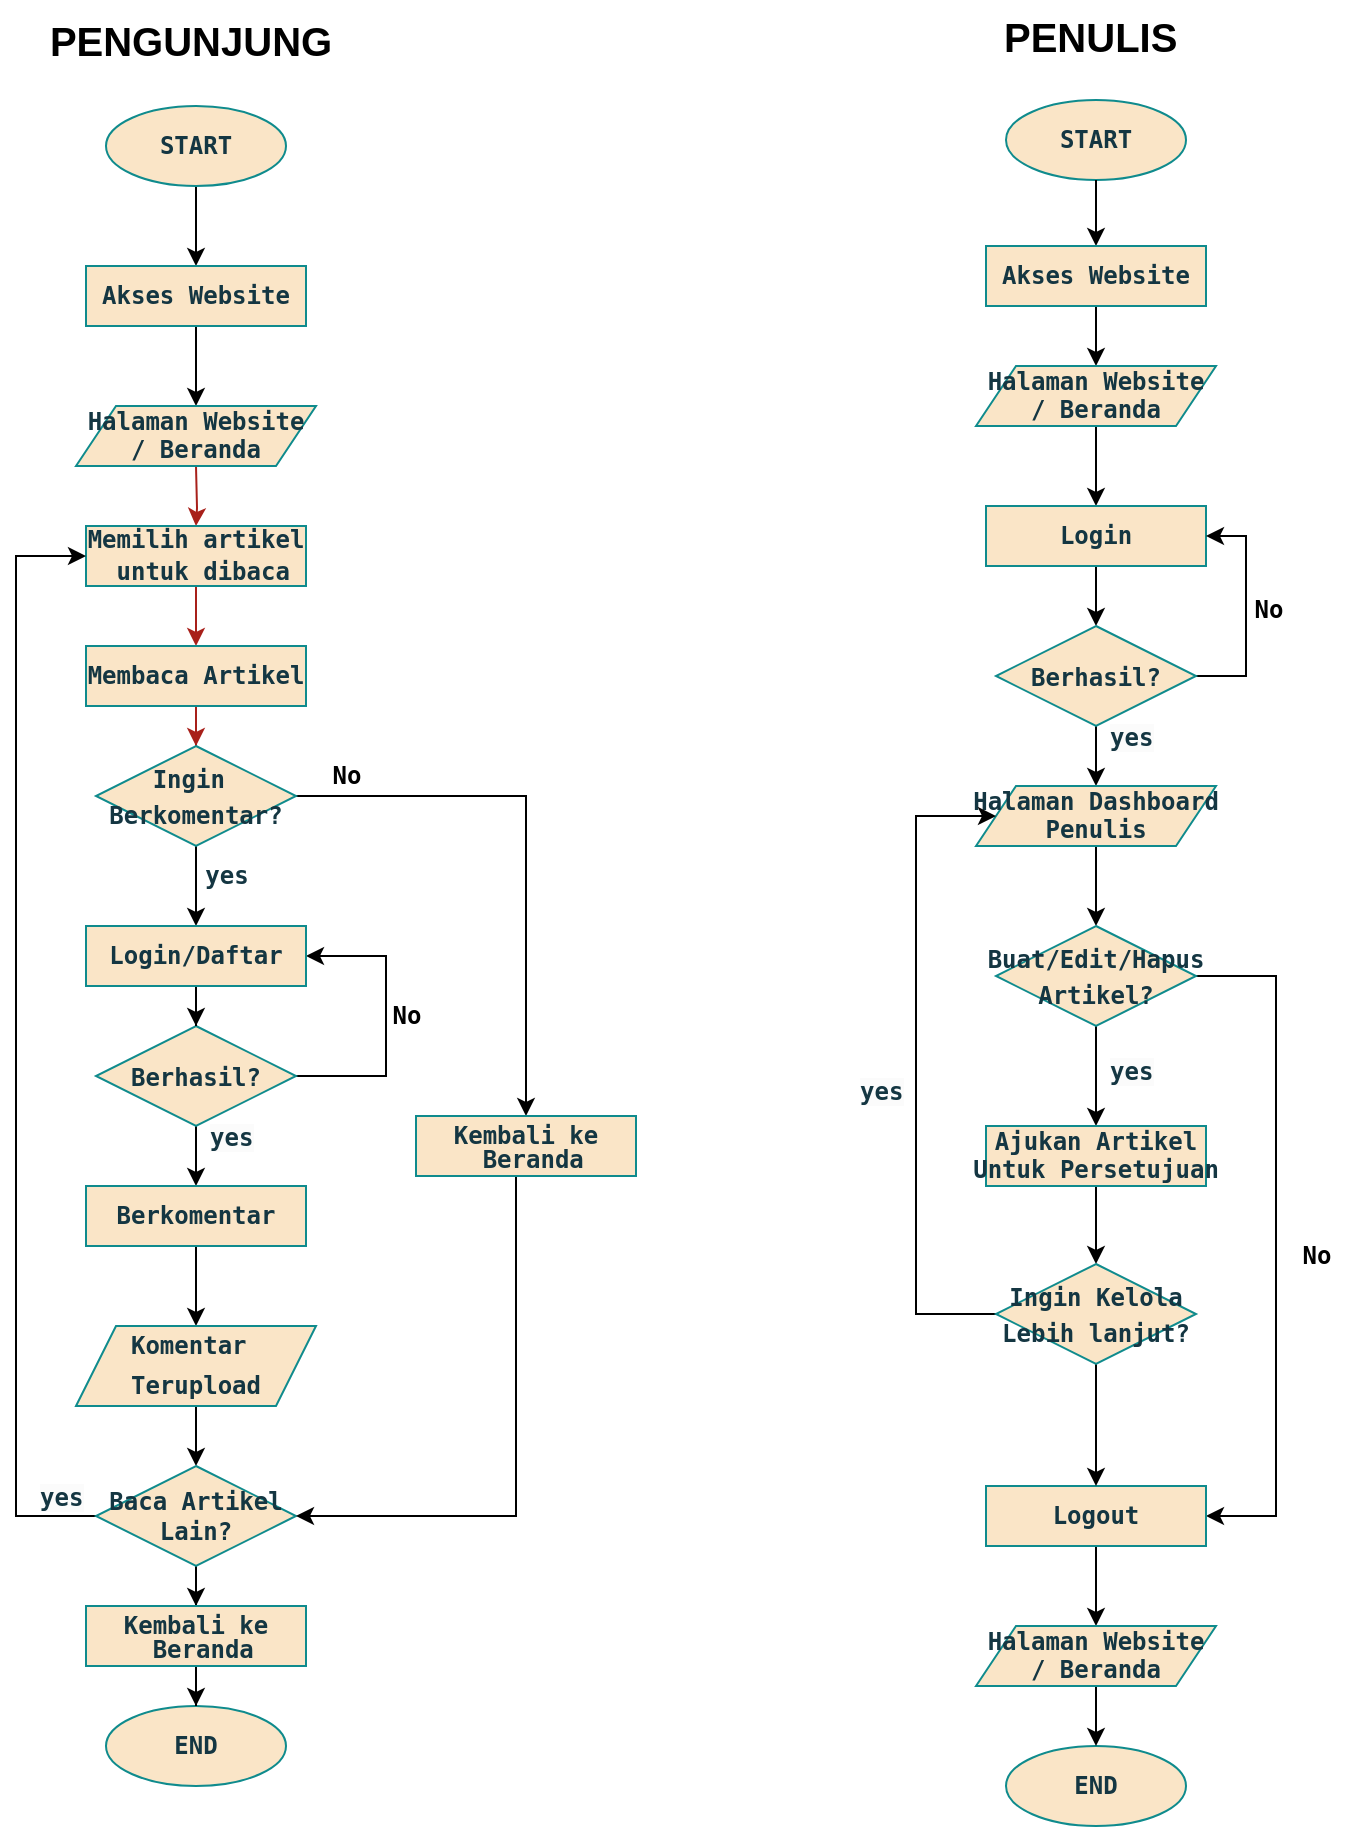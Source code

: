 <mxfile version="26.0.4">
  <diagram name="Page-1" id="eWWWpH5on5edJ62G0c14">
    <mxGraphModel dx="940" dy="586" grid="1" gridSize="10" guides="1" tooltips="1" connect="1" arrows="1" fold="1" page="1" pageScale="1" pageWidth="850" pageHeight="1100" math="0" shadow="0">
      <root>
        <mxCell id="0" />
        <mxCell id="1" parent="0" />
        <mxCell id="gGqT2XXP1atRA9AdMmcA-7" value="" style="edgeStyle=orthogonalEdgeStyle;rounded=0;orthogonalLoop=1;jettySize=auto;html=1;" edge="1" parent="1" source="pvTX2jdTMcVyU1b2pJgX-1" target="gGqT2XXP1atRA9AdMmcA-6">
          <mxGeometry relative="1" as="geometry" />
        </mxCell>
        <mxCell id="pvTX2jdTMcVyU1b2pJgX-1" value="&lt;pre&gt;START&lt;/pre&gt;" style="ellipse;whiteSpace=wrap;html=1;labelBackgroundColor=none;fillColor=#FAE5C7;strokeColor=#0F8B8D;fontColor=#143642;fontStyle=1" parent="1" vertex="1">
          <mxGeometry x="85" y="70" width="90" height="40" as="geometry" />
        </mxCell>
        <mxCell id="pvTX2jdTMcVyU1b2pJgX-5" value="" style="edgeStyle=orthogonalEdgeStyle;rounded=0;orthogonalLoop=1;jettySize=auto;html=1;labelBackgroundColor=none;strokeColor=#A8201A;fontColor=default;fontStyle=1" parent="1" target="pvTX2jdTMcVyU1b2pJgX-4" edge="1">
          <mxGeometry relative="1" as="geometry">
            <mxPoint x="130" y="250" as="sourcePoint" />
          </mxGeometry>
        </mxCell>
        <mxCell id="pvTX2jdTMcVyU1b2pJgX-9" value="" style="edgeStyle=orthogonalEdgeStyle;rounded=0;orthogonalLoop=1;jettySize=auto;html=1;strokeColor=#A8201A;fontColor=default;fillColor=#FAE5C7;labelBackgroundColor=none;fontStyle=1" parent="1" source="pvTX2jdTMcVyU1b2pJgX-4" target="pvTX2jdTMcVyU1b2pJgX-8" edge="1">
          <mxGeometry relative="1" as="geometry" />
        </mxCell>
        <mxCell id="pvTX2jdTMcVyU1b2pJgX-4" value="&lt;pre style=&quot;line-height: 30%;&quot;&gt;Memilih artikel&lt;/pre&gt;&lt;pre style=&quot;line-height: 30%;&quot;&gt; untuk dibaca&lt;/pre&gt;" style="whiteSpace=wrap;html=1;labelBackgroundColor=none;fillColor=#FAE5C7;strokeColor=#0F8B8D;fontColor=#143642;fontStyle=1" parent="1" vertex="1">
          <mxGeometry x="75" y="280" width="110" height="30" as="geometry" />
        </mxCell>
        <mxCell id="pvTX2jdTMcVyU1b2pJgX-15" value="" style="edgeStyle=orthogonalEdgeStyle;rounded=0;orthogonalLoop=1;jettySize=auto;html=1;strokeColor=#A8201A;fontColor=default;fillColor=#FAE5C7;labelBackgroundColor=none;fontStyle=1" parent="1" source="pvTX2jdTMcVyU1b2pJgX-8" target="pvTX2jdTMcVyU1b2pJgX-14" edge="1">
          <mxGeometry relative="1" as="geometry" />
        </mxCell>
        <mxCell id="pvTX2jdTMcVyU1b2pJgX-8" value="&lt;pre&gt;Membaca Artikel&lt;/pre&gt;" style="whiteSpace=wrap;html=1;fillColor=#FAE5C7;strokeColor=#0F8B8D;fontColor=#143642;labelBackgroundColor=none;fontStyle=1" parent="1" vertex="1">
          <mxGeometry x="75" y="340" width="110" height="30" as="geometry" />
        </mxCell>
        <mxCell id="gGqT2XXP1atRA9AdMmcA-14" value="" style="edgeStyle=orthogonalEdgeStyle;rounded=0;orthogonalLoop=1;jettySize=auto;html=1;" edge="1" parent="1" source="pvTX2jdTMcVyU1b2pJgX-14" target="gGqT2XXP1atRA9AdMmcA-13">
          <mxGeometry relative="1" as="geometry" />
        </mxCell>
        <mxCell id="gGqT2XXP1atRA9AdMmcA-17" value="" style="edgeStyle=orthogonalEdgeStyle;rounded=0;orthogonalLoop=1;jettySize=auto;html=1;entryX=0.5;entryY=0;entryDx=0;entryDy=0;" edge="1" parent="1" source="pvTX2jdTMcVyU1b2pJgX-14" target="gGqT2XXP1atRA9AdMmcA-44">
          <mxGeometry relative="1" as="geometry">
            <mxPoint x="290" y="570" as="targetPoint" />
          </mxGeometry>
        </mxCell>
        <mxCell id="pvTX2jdTMcVyU1b2pJgX-14" value="&lt;pre style=&quot;line-height: 50%;&quot;&gt;Ingin &lt;/pre&gt;&lt;pre style=&quot;line-height: 50%;&quot;&gt;Berkomentar?&lt;/pre&gt;" style="rhombus;whiteSpace=wrap;html=1;fillColor=#FAE5C7;strokeColor=#0F8B8D;fontColor=#143642;labelBackgroundColor=none;fontStyle=1" parent="1" vertex="1">
          <mxGeometry x="80" y="390" width="100" height="50" as="geometry" />
        </mxCell>
        <mxCell id="pvTX2jdTMcVyU1b2pJgX-18" value="&lt;pre&gt;yes&lt;/pre&gt;" style="text;html=1;align=center;verticalAlign=middle;resizable=0;points=[];autosize=1;strokeColor=none;fillColor=none;fontColor=#143642;labelBackgroundColor=none;fontStyle=1" parent="1" vertex="1">
          <mxGeometry x="125" y="430" width="40" height="50" as="geometry" />
        </mxCell>
        <mxCell id="gGqT2XXP1atRA9AdMmcA-21" value="" style="edgeStyle=orthogonalEdgeStyle;rounded=0;orthogonalLoop=1;jettySize=auto;html=1;entryX=0.5;entryY=0;entryDx=0;entryDy=0;" edge="1" parent="1" source="gGqT2XXP1atRA9AdMmcA-4" target="gGqT2XXP1atRA9AdMmcA-22">
          <mxGeometry relative="1" as="geometry">
            <mxPoint x="130" y="610" as="targetPoint" />
          </mxGeometry>
        </mxCell>
        <mxCell id="gGqT2XXP1atRA9AdMmcA-24" value="" style="edgeStyle=orthogonalEdgeStyle;rounded=0;orthogonalLoop=1;jettySize=auto;html=1;entryX=1;entryY=0.5;entryDx=0;entryDy=0;" edge="1" parent="1" source="gGqT2XXP1atRA9AdMmcA-4" target="gGqT2XXP1atRA9AdMmcA-13">
          <mxGeometry relative="1" as="geometry">
            <mxPoint x="235" y="555" as="targetPoint" />
            <Array as="points">
              <mxPoint x="225" y="555" />
              <mxPoint x="225" y="495" />
            </Array>
          </mxGeometry>
        </mxCell>
        <mxCell id="gGqT2XXP1atRA9AdMmcA-4" value="&lt;pre style=&quot;line-height: 50%;&quot;&gt;Berhasil?&lt;/pre&gt;" style="rhombus;whiteSpace=wrap;html=1;fillColor=#FAE5C7;strokeColor=#0F8B8D;fontColor=#143642;labelBackgroundColor=none;fontStyle=1" vertex="1" parent="1">
          <mxGeometry x="80" y="530" width="100" height="50" as="geometry" />
        </mxCell>
        <mxCell id="gGqT2XXP1atRA9AdMmcA-11" value="" style="edgeStyle=orthogonalEdgeStyle;rounded=0;orthogonalLoop=1;jettySize=auto;html=1;" edge="1" parent="1" source="gGqT2XXP1atRA9AdMmcA-6" target="gGqT2XXP1atRA9AdMmcA-10">
          <mxGeometry relative="1" as="geometry" />
        </mxCell>
        <mxCell id="gGqT2XXP1atRA9AdMmcA-6" value="&lt;pre&gt;Akses Website&lt;/pre&gt;" style="whiteSpace=wrap;html=1;labelBackgroundColor=none;fillColor=#FAE5C7;strokeColor=#0F8B8D;fontColor=#143642;fontStyle=1" vertex="1" parent="1">
          <mxGeometry x="75" y="150" width="110" height="30" as="geometry" />
        </mxCell>
        <mxCell id="gGqT2XXP1atRA9AdMmcA-10" value="&lt;pre style=&quot;line-height: 10%;&quot;&gt;Halaman Website&lt;/pre&gt;&lt;pre style=&quot;line-height: 10%;&quot;&gt;/ Beranda&lt;/pre&gt;" style="shape=parallelogram;perimeter=parallelogramPerimeter;whiteSpace=wrap;html=1;fixedSize=1;fillColor=#FAE5C7;strokeColor=#0F8B8D;fontColor=#143642;labelBackgroundColor=none;fontStyle=1;" vertex="1" parent="1">
          <mxGeometry x="70" y="220" width="120" height="30" as="geometry" />
        </mxCell>
        <mxCell id="gGqT2XXP1atRA9AdMmcA-15" value="" style="edgeStyle=orthogonalEdgeStyle;rounded=0;orthogonalLoop=1;jettySize=auto;html=1;" edge="1" parent="1" source="gGqT2XXP1atRA9AdMmcA-13" target="gGqT2XXP1atRA9AdMmcA-4">
          <mxGeometry relative="1" as="geometry" />
        </mxCell>
        <mxCell id="gGqT2XXP1atRA9AdMmcA-13" value="&lt;pre&gt;Login/Daftar&lt;/pre&gt;" style="whiteSpace=wrap;html=1;fillColor=#FAE5C7;strokeColor=#0F8B8D;fontColor=#143642;labelBackgroundColor=none;fontStyle=1" vertex="1" parent="1">
          <mxGeometry x="75" y="480" width="110" height="30" as="geometry" />
        </mxCell>
        <mxCell id="gGqT2XXP1atRA9AdMmcA-18" value="&lt;pre&gt;&lt;b&gt;No&lt;/b&gt;&lt;/pre&gt;" style="text;html=1;align=center;verticalAlign=middle;resizable=0;points=[];autosize=1;strokeColor=none;fillColor=none;" vertex="1" parent="1">
          <mxGeometry x="185" y="380" width="40" height="50" as="geometry" />
        </mxCell>
        <mxCell id="gGqT2XXP1atRA9AdMmcA-28" value="" style="edgeStyle=orthogonalEdgeStyle;rounded=0;orthogonalLoop=1;jettySize=auto;html=1;" edge="1" parent="1" source="gGqT2XXP1atRA9AdMmcA-22" target="gGqT2XXP1atRA9AdMmcA-27">
          <mxGeometry relative="1" as="geometry" />
        </mxCell>
        <mxCell id="gGqT2XXP1atRA9AdMmcA-22" value="&lt;pre&gt;Berkomentar&lt;/pre&gt;" style="whiteSpace=wrap;html=1;fillColor=#FAE5C7;strokeColor=#0F8B8D;fontColor=#143642;labelBackgroundColor=none;fontStyle=1" vertex="1" parent="1">
          <mxGeometry x="75" y="610" width="110" height="30" as="geometry" />
        </mxCell>
        <mxCell id="gGqT2XXP1atRA9AdMmcA-25" value="&lt;pre&gt;&lt;b&gt;No&lt;/b&gt;&lt;/pre&gt;" style="text;html=1;align=center;verticalAlign=middle;resizable=0;points=[];autosize=1;strokeColor=none;fillColor=none;" vertex="1" parent="1">
          <mxGeometry x="215" y="500" width="40" height="50" as="geometry" />
        </mxCell>
        <mxCell id="gGqT2XXP1atRA9AdMmcA-26" value="&lt;pre style=&quot;forced-color-adjust: none; color: rgb(20, 54, 66); font-size: 12px; font-style: normal; font-variant-ligatures: normal; font-variant-caps: normal; font-weight: 700; letter-spacing: normal; orphans: 2; text-align: center; text-indent: 0px; text-transform: none; widows: 2; word-spacing: 0px; -webkit-text-stroke-width: 0px; background-color: rgb(251, 251, 251); text-decoration-thickness: initial; text-decoration-style: initial; text-decoration-color: initial;&quot;&gt;yes&lt;/pre&gt;" style="text;whiteSpace=wrap;html=1;" vertex="1" parent="1">
          <mxGeometry x="135" y="560" width="50" height="60" as="geometry" />
        </mxCell>
        <mxCell id="gGqT2XXP1atRA9AdMmcA-30" value="" style="edgeStyle=orthogonalEdgeStyle;rounded=0;orthogonalLoop=1;jettySize=auto;html=1;" edge="1" parent="1" source="gGqT2XXP1atRA9AdMmcA-27" target="gGqT2XXP1atRA9AdMmcA-31">
          <mxGeometry relative="1" as="geometry">
            <mxPoint x="130" y="790" as="targetPoint" />
          </mxGeometry>
        </mxCell>
        <mxCell id="gGqT2XXP1atRA9AdMmcA-27" value="&lt;pre style=&quot;line-height: 60%;&quot;&gt;Komentar &lt;/pre&gt;&lt;pre style=&quot;line-height: 60%;&quot;&gt;Terupload&lt;/pre&gt;" style="shape=parallelogram;perimeter=parallelogramPerimeter;whiteSpace=wrap;html=1;fixedSize=1;fillColor=#FAE5C7;strokeColor=#0F8B8D;fontColor=#143642;labelBackgroundColor=none;fontStyle=1;" vertex="1" parent="1">
          <mxGeometry x="70" y="680" width="120" height="40" as="geometry" />
        </mxCell>
        <mxCell id="gGqT2XXP1atRA9AdMmcA-34" value="" style="edgeStyle=orthogonalEdgeStyle;rounded=0;orthogonalLoop=1;jettySize=auto;html=1;entryX=0;entryY=0.5;entryDx=0;entryDy=0;" edge="1" parent="1" source="gGqT2XXP1atRA9AdMmcA-31" target="pvTX2jdTMcVyU1b2pJgX-4">
          <mxGeometry relative="1" as="geometry">
            <mxPoint x="10" y="775" as="targetPoint" />
            <Array as="points">
              <mxPoint x="40" y="775" />
              <mxPoint x="40" y="295" />
            </Array>
          </mxGeometry>
        </mxCell>
        <mxCell id="gGqT2XXP1atRA9AdMmcA-48" value="" style="edgeStyle=orthogonalEdgeStyle;rounded=0;orthogonalLoop=1;jettySize=auto;html=1;" edge="1" parent="1" source="gGqT2XXP1atRA9AdMmcA-31" target="gGqT2XXP1atRA9AdMmcA-47">
          <mxGeometry relative="1" as="geometry" />
        </mxCell>
        <mxCell id="gGqT2XXP1atRA9AdMmcA-31" value="&lt;pre style=&quot;line-height: 20%;&quot;&gt;Baca Artikel&lt;/pre&gt;&lt;pre style=&quot;line-height: 20%;&quot;&gt;Lain?&lt;/pre&gt;" style="rhombus;whiteSpace=wrap;html=1;fillColor=#FAE5C7;strokeColor=#0F8B8D;fontColor=#143642;labelBackgroundColor=none;fontStyle=1" vertex="1" parent="1">
          <mxGeometry x="80" y="750" width="100" height="50" as="geometry" />
        </mxCell>
        <mxCell id="gGqT2XXP1atRA9AdMmcA-37" value="&lt;pre style=&quot;forced-color-adjust: none; color: rgb(20, 54, 66); font-size: 12px; font-style: normal; font-variant-ligatures: normal; font-variant-caps: normal; font-weight: 700; letter-spacing: normal; orphans: 2; text-align: center; text-indent: 0px; text-transform: none; widows: 2; word-spacing: 0px; -webkit-text-stroke-width: 0px; background-color: rgb(251, 251, 251); text-decoration-thickness: initial; text-decoration-style: initial; text-decoration-color: initial;&quot;&gt;yes&lt;/pre&gt;" style="text;whiteSpace=wrap;html=1;" vertex="1" parent="1">
          <mxGeometry x="50" y="740" width="50" height="60" as="geometry" />
        </mxCell>
        <mxCell id="gGqT2XXP1atRA9AdMmcA-42" value="" style="edgeStyle=orthogonalEdgeStyle;rounded=0;orthogonalLoop=1;jettySize=auto;html=1;entryX=0.5;entryY=0;entryDx=0;entryDy=0;" edge="1" parent="1" target="gGqT2XXP1atRA9AdMmcA-43">
          <mxGeometry relative="1" as="geometry">
            <mxPoint x="130" y="870" as="sourcePoint" />
            <mxPoint x="130" y="910" as="targetPoint" />
          </mxGeometry>
        </mxCell>
        <mxCell id="gGqT2XXP1atRA9AdMmcA-43" value="&lt;pre&gt;END&lt;/pre&gt;" style="ellipse;whiteSpace=wrap;html=1;labelBackgroundColor=none;fillColor=#FAE5C7;strokeColor=#0F8B8D;fontColor=#143642;fontStyle=1" vertex="1" parent="1">
          <mxGeometry x="85" y="870" width="90" height="40" as="geometry" />
        </mxCell>
        <mxCell id="gGqT2XXP1atRA9AdMmcA-46" value="" style="edgeStyle=orthogonalEdgeStyle;rounded=0;orthogonalLoop=1;jettySize=auto;html=1;entryX=1;entryY=0.5;entryDx=0;entryDy=0;" edge="1" parent="1" source="gGqT2XXP1atRA9AdMmcA-44" target="gGqT2XXP1atRA9AdMmcA-31">
          <mxGeometry relative="1" as="geometry">
            <mxPoint x="295" y="670" as="targetPoint" />
            <Array as="points">
              <mxPoint x="290" y="775" />
            </Array>
          </mxGeometry>
        </mxCell>
        <mxCell id="gGqT2XXP1atRA9AdMmcA-44" value="&lt;pre style=&quot;line-height: 0%;&quot;&gt;Kembali ke&lt;/pre&gt;&lt;pre style=&quot;line-height: 0%;&quot;&gt; Beranda&lt;/pre&gt;" style="whiteSpace=wrap;html=1;fillColor=#FAE5C7;strokeColor=#0F8B8D;fontColor=#143642;labelBackgroundColor=none;fontStyle=1" vertex="1" parent="1">
          <mxGeometry x="240" y="575" width="110" height="30" as="geometry" />
        </mxCell>
        <mxCell id="gGqT2XXP1atRA9AdMmcA-49" value="" style="edgeStyle=orthogonalEdgeStyle;rounded=0;orthogonalLoop=1;jettySize=auto;html=1;" edge="1" parent="1" source="gGqT2XXP1atRA9AdMmcA-47" target="gGqT2XXP1atRA9AdMmcA-43">
          <mxGeometry relative="1" as="geometry" />
        </mxCell>
        <mxCell id="gGqT2XXP1atRA9AdMmcA-47" value="&lt;pre style=&quot;line-height: 0%;&quot;&gt;Kembali ke&lt;/pre&gt;&lt;pre style=&quot;line-height: 0%;&quot;&gt; Beranda&lt;/pre&gt;" style="whiteSpace=wrap;html=1;fillColor=#FAE5C7;strokeColor=#0F8B8D;fontColor=#143642;labelBackgroundColor=none;fontStyle=1" vertex="1" parent="1">
          <mxGeometry x="75" y="820" width="110" height="30" as="geometry" />
        </mxCell>
        <mxCell id="gGqT2XXP1atRA9AdMmcA-50" value="&lt;b&gt;&lt;font style=&quot;font-size: 20px;&quot;&gt;PENGUNJUNG&lt;/font&gt;&lt;/b&gt;" style="text;html=1;align=center;verticalAlign=middle;resizable=0;points=[];autosize=1;strokeColor=none;fillColor=none;" vertex="1" parent="1">
          <mxGeometry x="47" y="17" width="160" height="40" as="geometry" />
        </mxCell>
        <mxCell id="gGqT2XXP1atRA9AdMmcA-51" value="&lt;div style=&quot;text-align: center;&quot;&gt;&lt;span style=&quot;background-color: transparent; color: light-dark(rgb(0, 0, 0), rgb(255, 255, 255)); font-size: 20px; text-wrap: nowrap;&quot;&gt;&lt;b&gt;PENULIS&lt;/b&gt;&lt;/span&gt;&lt;/div&gt;" style="text;whiteSpace=wrap;html=1;" vertex="1" parent="1">
          <mxGeometry x="532" y="17" width="100" height="50" as="geometry" />
        </mxCell>
        <mxCell id="gGqT2XXP1atRA9AdMmcA-57" value="" style="edgeStyle=orthogonalEdgeStyle;rounded=0;orthogonalLoop=1;jettySize=auto;html=1;" edge="1" parent="1" source="gGqT2XXP1atRA9AdMmcA-54" target="gGqT2XXP1atRA9AdMmcA-55">
          <mxGeometry relative="1" as="geometry" />
        </mxCell>
        <mxCell id="gGqT2XXP1atRA9AdMmcA-52" value="&lt;pre&gt;START&lt;/pre&gt;" style="ellipse;whiteSpace=wrap;html=1;labelBackgroundColor=none;fillColor=#FAE5C7;strokeColor=#0F8B8D;fontColor=#143642;fontStyle=1" vertex="1" parent="1">
          <mxGeometry x="535" y="67" width="90" height="40" as="geometry" />
        </mxCell>
        <mxCell id="gGqT2XXP1atRA9AdMmcA-58" value="" style="edgeStyle=orthogonalEdgeStyle;rounded=0;orthogonalLoop=1;jettySize=auto;html=1;" edge="1" parent="1" source="gGqT2XXP1atRA9AdMmcA-55" target="gGqT2XXP1atRA9AdMmcA-56">
          <mxGeometry relative="1" as="geometry" />
        </mxCell>
        <mxCell id="gGqT2XXP1atRA9AdMmcA-55" value="&lt;pre style=&quot;line-height: 10%;&quot;&gt;Halaman Website&lt;/pre&gt;&lt;pre style=&quot;line-height: 10%;&quot;&gt;/ Beranda&lt;/pre&gt;" style="shape=parallelogram;perimeter=parallelogramPerimeter;whiteSpace=wrap;html=1;fixedSize=1;fillColor=#FAE5C7;strokeColor=#0F8B8D;fontColor=#143642;labelBackgroundColor=none;fontStyle=1;" vertex="1" parent="1">
          <mxGeometry x="520" y="200" width="120" height="30" as="geometry" />
        </mxCell>
        <mxCell id="gGqT2XXP1atRA9AdMmcA-61" value="" style="edgeStyle=orthogonalEdgeStyle;rounded=0;orthogonalLoop=1;jettySize=auto;html=1;" edge="1" parent="1" source="gGqT2XXP1atRA9AdMmcA-56" target="gGqT2XXP1atRA9AdMmcA-62">
          <mxGeometry relative="1" as="geometry">
            <mxPoint x="580" y="330" as="targetPoint" />
          </mxGeometry>
        </mxCell>
        <mxCell id="gGqT2XXP1atRA9AdMmcA-56" value="&lt;pre&gt;Login&lt;/pre&gt;" style="whiteSpace=wrap;html=1;labelBackgroundColor=none;fillColor=#FAE5C7;strokeColor=#0F8B8D;fontColor=#143642;fontStyle=1" vertex="1" parent="1">
          <mxGeometry x="525" y="270" width="110" height="30" as="geometry" />
        </mxCell>
        <mxCell id="gGqT2XXP1atRA9AdMmcA-59" value="" style="edgeStyle=orthogonalEdgeStyle;rounded=0;orthogonalLoop=1;jettySize=auto;html=1;" edge="1" parent="1" source="gGqT2XXP1atRA9AdMmcA-52" target="gGqT2XXP1atRA9AdMmcA-54">
          <mxGeometry relative="1" as="geometry">
            <mxPoint x="580" y="107" as="sourcePoint" />
            <mxPoint x="575" y="220" as="targetPoint" />
          </mxGeometry>
        </mxCell>
        <mxCell id="gGqT2XXP1atRA9AdMmcA-54" value="&lt;pre&gt;Akses Website&lt;/pre&gt;" style="whiteSpace=wrap;html=1;labelBackgroundColor=none;fillColor=#FAE5C7;strokeColor=#0F8B8D;fontColor=#143642;fontStyle=1" vertex="1" parent="1">
          <mxGeometry x="525" y="140" width="110" height="30" as="geometry" />
        </mxCell>
        <mxCell id="gGqT2XXP1atRA9AdMmcA-67" value="" style="edgeStyle=orthogonalEdgeStyle;rounded=0;orthogonalLoop=1;jettySize=auto;html=1;entryX=1;entryY=0.5;entryDx=0;entryDy=0;" edge="1" parent="1" source="gGqT2XXP1atRA9AdMmcA-62" target="gGqT2XXP1atRA9AdMmcA-56">
          <mxGeometry relative="1" as="geometry">
            <mxPoint x="700" y="355" as="targetPoint" />
            <Array as="points">
              <mxPoint x="655" y="355" />
              <mxPoint x="655" y="285" />
            </Array>
          </mxGeometry>
        </mxCell>
        <mxCell id="gGqT2XXP1atRA9AdMmcA-71" value="" style="edgeStyle=orthogonalEdgeStyle;rounded=0;orthogonalLoop=1;jettySize=auto;html=1;entryX=0.5;entryY=0;entryDx=0;entryDy=0;" edge="1" parent="1" source="gGqT2XXP1atRA9AdMmcA-62" target="gGqT2XXP1atRA9AdMmcA-73">
          <mxGeometry relative="1" as="geometry">
            <mxPoint x="580" y="410" as="targetPoint" />
          </mxGeometry>
        </mxCell>
        <mxCell id="gGqT2XXP1atRA9AdMmcA-62" value="&lt;pre style=&quot;line-height: 50%;&quot;&gt;Berhasil?&lt;/pre&gt;" style="rhombus;whiteSpace=wrap;html=1;fillColor=#FAE5C7;strokeColor=#0F8B8D;fontColor=#143642;labelBackgroundColor=none;fontStyle=1" vertex="1" parent="1">
          <mxGeometry x="530" y="330" width="100" height="50" as="geometry" />
        </mxCell>
        <mxCell id="gGqT2XXP1atRA9AdMmcA-65" value="&lt;pre&gt;&lt;b&gt;No&lt;/b&gt;&lt;/pre&gt;" style="text;html=1;align=center;verticalAlign=middle;resizable=0;points=[];autosize=1;strokeColor=none;fillColor=none;" vertex="1" parent="1">
          <mxGeometry x="646" y="297" width="40" height="50" as="geometry" />
        </mxCell>
        <mxCell id="gGqT2XXP1atRA9AdMmcA-75" value="" style="edgeStyle=orthogonalEdgeStyle;rounded=0;orthogonalLoop=1;jettySize=auto;html=1;entryX=0.5;entryY=0;entryDx=0;entryDy=0;" edge="1" parent="1" source="gGqT2XXP1atRA9AdMmcA-73" target="gGqT2XXP1atRA9AdMmcA-76">
          <mxGeometry relative="1" as="geometry">
            <mxPoint x="580" y="495" as="targetPoint" />
          </mxGeometry>
        </mxCell>
        <mxCell id="gGqT2XXP1atRA9AdMmcA-73" value="&lt;pre style=&quot;line-height: 10%;&quot;&gt;Halaman Dashboard&lt;/pre&gt;&lt;pre style=&quot;line-height: 10%;&quot;&gt;Penulis&lt;/pre&gt;" style="shape=parallelogram;perimeter=parallelogramPerimeter;whiteSpace=wrap;html=1;fixedSize=1;fillColor=#FAE5C7;strokeColor=#0F8B8D;fontColor=#143642;labelBackgroundColor=none;fontStyle=1;" vertex="1" parent="1">
          <mxGeometry x="520" y="410" width="120" height="30" as="geometry" />
        </mxCell>
        <mxCell id="gGqT2XXP1atRA9AdMmcA-80" value="" style="edgeStyle=orthogonalEdgeStyle;rounded=0;orthogonalLoop=1;jettySize=auto;html=1;entryX=0.5;entryY=0;entryDx=0;entryDy=0;" edge="1" parent="1" source="gGqT2XXP1atRA9AdMmcA-76" target="gGqT2XXP1atRA9AdMmcA-81">
          <mxGeometry relative="1" as="geometry">
            <mxPoint x="582" y="560" as="targetPoint" />
          </mxGeometry>
        </mxCell>
        <mxCell id="gGqT2XXP1atRA9AdMmcA-102" value="" style="edgeStyle=orthogonalEdgeStyle;rounded=0;orthogonalLoop=1;jettySize=auto;html=1;entryX=1;entryY=0.5;entryDx=0;entryDy=0;" edge="1" parent="1" source="gGqT2XXP1atRA9AdMmcA-76" target="gGqT2XXP1atRA9AdMmcA-89">
          <mxGeometry relative="1" as="geometry">
            <mxPoint x="700" y="505" as="targetPoint" />
            <Array as="points">
              <mxPoint x="670" y="505" />
              <mxPoint x="670" y="775" />
            </Array>
          </mxGeometry>
        </mxCell>
        <mxCell id="gGqT2XXP1atRA9AdMmcA-76" value="&lt;pre style=&quot;line-height: 50%;&quot;&gt;Buat/Edit/Hapus&lt;/pre&gt;&lt;pre style=&quot;line-height: 50%;&quot;&gt;Artikel?&lt;/pre&gt;" style="rhombus;whiteSpace=wrap;html=1;fillColor=#FAE5C7;strokeColor=#0F8B8D;fontColor=#143642;labelBackgroundColor=none;fontStyle=1" vertex="1" parent="1">
          <mxGeometry x="530" y="480" width="100" height="50" as="geometry" />
        </mxCell>
        <mxCell id="gGqT2XXP1atRA9AdMmcA-77" value="&lt;pre style=&quot;forced-color-adjust: none; color: rgb(20, 54, 66); font-size: 12px; font-style: normal; font-variant-ligatures: normal; font-variant-caps: normal; font-weight: 700; letter-spacing: normal; orphans: 2; text-align: center; text-indent: 0px; text-transform: none; widows: 2; word-spacing: 0px; -webkit-text-stroke-width: 0px; background-color: rgb(251, 251, 251); text-decoration-thickness: initial; text-decoration-style: initial; text-decoration-color: initial;&quot;&gt;&lt;br&gt;&lt;/pre&gt;" style="text;whiteSpace=wrap;html=1;" vertex="1" parent="1">
          <mxGeometry x="585" y="434" width="50" height="60" as="geometry" />
        </mxCell>
        <mxCell id="gGqT2XXP1atRA9AdMmcA-99" value="" style="edgeStyle=orthogonalEdgeStyle;rounded=0;orthogonalLoop=1;jettySize=auto;html=1;" edge="1" parent="1" source="gGqT2XXP1atRA9AdMmcA-81" target="gGqT2XXP1atRA9AdMmcA-98">
          <mxGeometry relative="1" as="geometry" />
        </mxCell>
        <mxCell id="gGqT2XXP1atRA9AdMmcA-81" value="&lt;pre style=&quot;line-height: 10%;&quot;&gt;Ajukan Artikel&lt;/pre&gt;&lt;pre style=&quot;line-height: 10%;&quot;&gt;Untuk Persetujuan&lt;/pre&gt;" style="whiteSpace=wrap;html=1;labelBackgroundColor=none;fillColor=#FAE5C7;strokeColor=#0F8B8D;fontColor=#143642;fontStyle=1" vertex="1" parent="1">
          <mxGeometry x="525" y="580" width="110" height="30" as="geometry" />
        </mxCell>
        <mxCell id="gGqT2XXP1atRA9AdMmcA-85" value="&lt;pre&gt;&lt;b&gt;No&lt;/b&gt;&lt;/pre&gt;" style="text;html=1;align=center;verticalAlign=middle;resizable=0;points=[];autosize=1;strokeColor=none;fillColor=none;" vertex="1" parent="1">
          <mxGeometry x="670" y="620" width="40" height="50" as="geometry" />
        </mxCell>
        <mxCell id="gGqT2XXP1atRA9AdMmcA-86" value="&lt;pre data-mx-given-colors=&quot;{&amp;quot;color&amp;quot;:&amp;quot;rgb(20, 54, 66)&amp;quot;,&amp;quot;background-color&amp;quot;:&amp;quot;rgb(251, 251, 251)&amp;quot;}&quot; style=&quot;forced-color-adjust: none; font-size: 12px; font-style: normal; font-variant-ligatures: normal; font-variant-caps: normal; letter-spacing: normal; orphans: 2; text-indent: 0px; text-transform: none; widows: 2; word-spacing: 0px; -webkit-text-stroke-width: 0px; text-decoration-thickness: initial; text-decoration-style: initial; text-decoration-color: initial; color: light-dark(rgb(20, 54, 66), rgb(173, 202, 213)); font-weight: 700; text-align: center; background-color: light-dark(rgb(251, 251, 251), rgb(21, 21, 21));&quot;&gt;yes&lt;/pre&gt;" style="text;whiteSpace=wrap;html=1;" vertex="1" parent="1">
          <mxGeometry x="585" y="360" width="50" height="60" as="geometry" />
        </mxCell>
        <mxCell id="gGqT2XXP1atRA9AdMmcA-87" value="&lt;pre data-mx-given-colors=&quot;{&amp;quot;color&amp;quot;:&amp;quot;rgb(20, 54, 66)&amp;quot;,&amp;quot;background-color&amp;quot;:&amp;quot;rgb(251, 251, 251)&amp;quot;}&quot; style=&quot;forced-color-adjust: none; font-size: 12px; font-style: normal; font-variant-ligatures: normal; font-variant-caps: normal; letter-spacing: normal; orphans: 2; text-indent: 0px; text-transform: none; widows: 2; word-spacing: 0px; -webkit-text-stroke-width: 0px; text-decoration-thickness: initial; text-decoration-style: initial; text-decoration-color: initial; color: light-dark(rgb(20, 54, 66), rgb(173, 202, 213)); font-weight: 700; text-align: center; background-color: light-dark(rgb(251, 251, 251), rgb(21, 21, 21));&quot;&gt;yes&lt;/pre&gt;" style="text;whiteSpace=wrap;html=1;" vertex="1" parent="1">
          <mxGeometry x="585" y="527" width="50" height="60" as="geometry" />
        </mxCell>
        <mxCell id="gGqT2XXP1atRA9AdMmcA-88" value="&lt;pre&gt;END&lt;/pre&gt;" style="ellipse;whiteSpace=wrap;html=1;labelBackgroundColor=none;fillColor=#FAE5C7;strokeColor=#0F8B8D;fontColor=#143642;fontStyle=1" vertex="1" parent="1">
          <mxGeometry x="535" y="890" width="90" height="40" as="geometry" />
        </mxCell>
        <mxCell id="gGqT2XXP1atRA9AdMmcA-92" value="" style="edgeStyle=orthogonalEdgeStyle;rounded=0;orthogonalLoop=1;jettySize=auto;html=1;" edge="1" parent="1" source="gGqT2XXP1atRA9AdMmcA-89" target="gGqT2XXP1atRA9AdMmcA-90">
          <mxGeometry relative="1" as="geometry" />
        </mxCell>
        <mxCell id="gGqT2XXP1atRA9AdMmcA-89" value="&lt;pre style=&quot;line-height: 10%;&quot;&gt;Logout&lt;/pre&gt;" style="whiteSpace=wrap;html=1;labelBackgroundColor=none;fillColor=#FAE5C7;strokeColor=#0F8B8D;fontColor=#143642;fontStyle=1" vertex="1" parent="1">
          <mxGeometry x="525" y="760" width="110" height="30" as="geometry" />
        </mxCell>
        <mxCell id="gGqT2XXP1atRA9AdMmcA-93" value="" style="edgeStyle=orthogonalEdgeStyle;rounded=0;orthogonalLoop=1;jettySize=auto;html=1;" edge="1" parent="1" source="gGqT2XXP1atRA9AdMmcA-90" target="gGqT2XXP1atRA9AdMmcA-88">
          <mxGeometry relative="1" as="geometry" />
        </mxCell>
        <mxCell id="gGqT2XXP1atRA9AdMmcA-90" value="&lt;pre style=&quot;line-height: 10%;&quot;&gt;Halaman Website&lt;/pre&gt;&lt;pre style=&quot;line-height: 10%;&quot;&gt;/ Beranda&lt;/pre&gt;" style="shape=parallelogram;perimeter=parallelogramPerimeter;whiteSpace=wrap;html=1;fixedSize=1;fillColor=#FAE5C7;strokeColor=#0F8B8D;fontColor=#143642;labelBackgroundColor=none;fontStyle=1;" vertex="1" parent="1">
          <mxGeometry x="520" y="830" width="120" height="30" as="geometry" />
        </mxCell>
        <mxCell id="gGqT2XXP1atRA9AdMmcA-100" value="" style="edgeStyle=orthogonalEdgeStyle;rounded=0;orthogonalLoop=1;jettySize=auto;html=1;" edge="1" parent="1" source="gGqT2XXP1atRA9AdMmcA-98" target="gGqT2XXP1atRA9AdMmcA-89">
          <mxGeometry relative="1" as="geometry" />
        </mxCell>
        <mxCell id="gGqT2XXP1atRA9AdMmcA-104" value="" style="edgeStyle=orthogonalEdgeStyle;rounded=0;orthogonalLoop=1;jettySize=auto;html=1;entryX=0;entryY=0.5;entryDx=0;entryDy=0;" edge="1" parent="1" source="gGqT2XXP1atRA9AdMmcA-98" target="gGqT2XXP1atRA9AdMmcA-73">
          <mxGeometry relative="1" as="geometry">
            <mxPoint x="460" y="674" as="targetPoint" />
            <Array as="points">
              <mxPoint x="490" y="674" />
              <mxPoint x="490" y="425" />
            </Array>
          </mxGeometry>
        </mxCell>
        <mxCell id="gGqT2XXP1atRA9AdMmcA-98" value="&lt;pre style=&quot;line-height: 50%;&quot;&gt;Ingin Kelola&lt;/pre&gt;&lt;pre style=&quot;line-height: 50%;&quot;&gt;Lebih lanjut?&lt;/pre&gt;" style="rhombus;whiteSpace=wrap;html=1;fillColor=#FAE5C7;strokeColor=#0F8B8D;fontColor=#143642;labelBackgroundColor=none;fontStyle=1" vertex="1" parent="1">
          <mxGeometry x="530" y="649" width="100" height="50" as="geometry" />
        </mxCell>
        <mxCell id="gGqT2XXP1atRA9AdMmcA-105" value="&lt;pre data-mx-given-colors=&quot;{&amp;quot;color&amp;quot;:&amp;quot;rgb(20, 54, 66)&amp;quot;,&amp;quot;background-color&amp;quot;:&amp;quot;rgb(251, 251, 251)&amp;quot;}&quot; style=&quot;forced-color-adjust: none; font-size: 12px; font-style: normal; font-variant-ligatures: normal; font-variant-caps: normal; letter-spacing: normal; orphans: 2; text-indent: 0px; text-transform: none; widows: 2; word-spacing: 0px; -webkit-text-stroke-width: 0px; text-decoration-thickness: initial; text-decoration-style: initial; text-decoration-color: initial; color: light-dark(rgb(20, 54, 66), rgb(173, 202, 213)); font-weight: 700; text-align: center; background-color: light-dark(rgb(251, 251, 251), rgb(21, 21, 21));&quot;&gt;yes&lt;/pre&gt;" style="text;whiteSpace=wrap;html=1;" vertex="1" parent="1">
          <mxGeometry x="460" y="537" width="50" height="60" as="geometry" />
        </mxCell>
      </root>
    </mxGraphModel>
  </diagram>
</mxfile>
